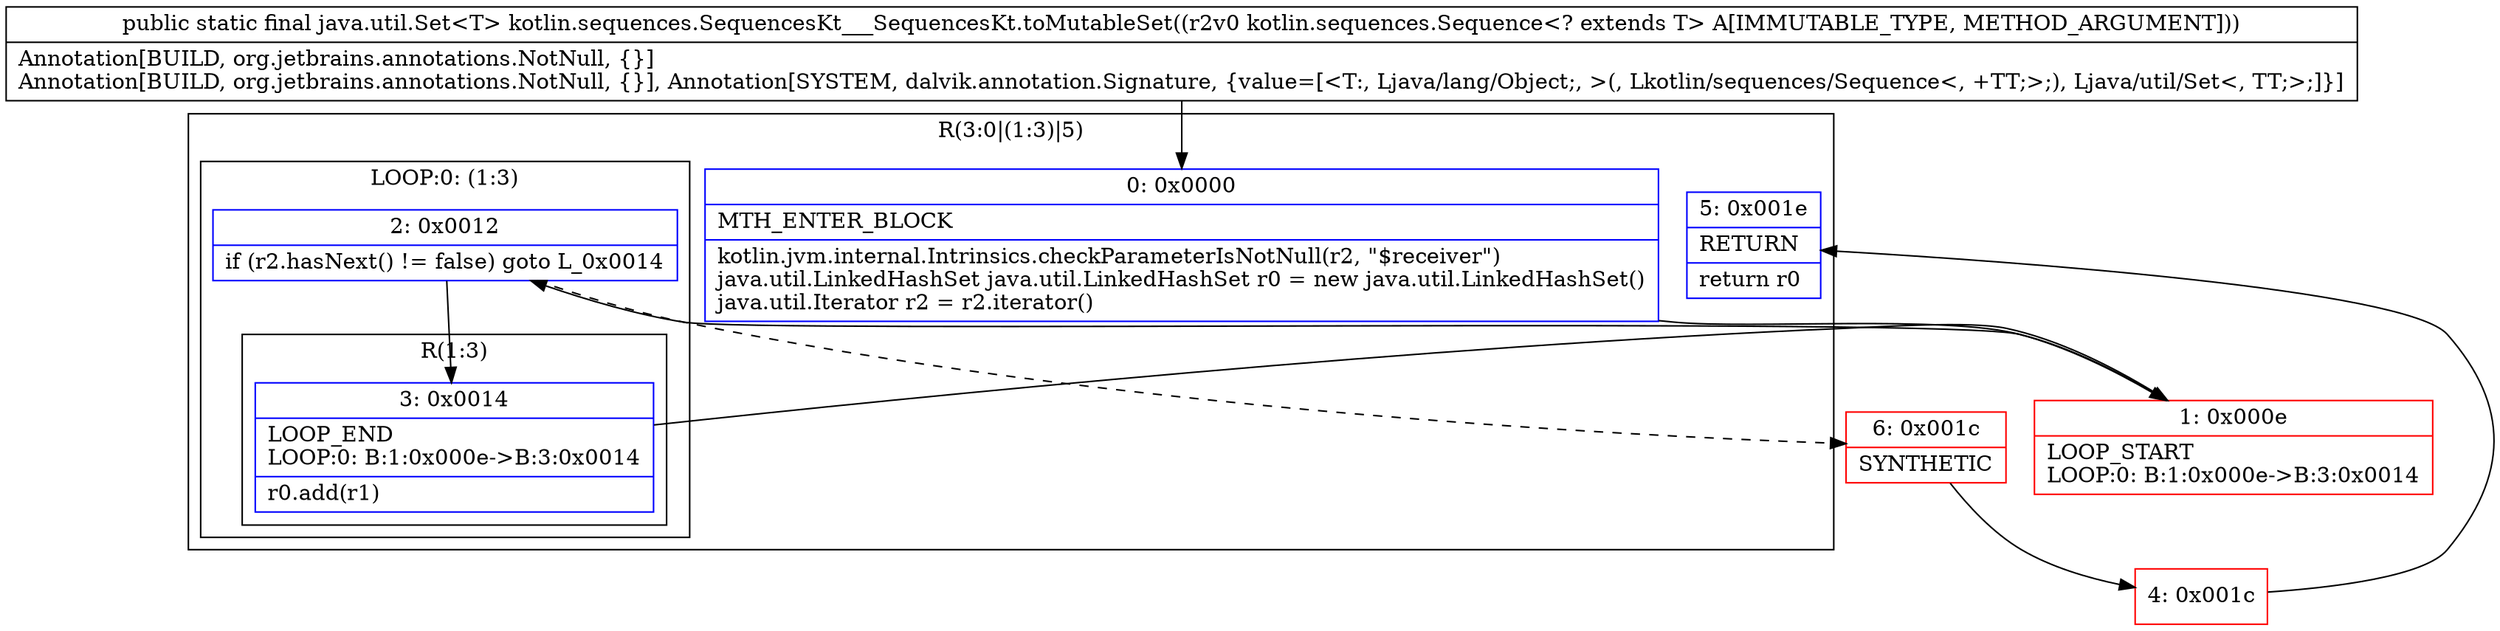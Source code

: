 digraph "CFG forkotlin.sequences.SequencesKt___SequencesKt.toMutableSet(Lkotlin\/sequences\/Sequence;)Ljava\/util\/Set;" {
subgraph cluster_Region_398444663 {
label = "R(3:0|(1:3)|5)";
node [shape=record,color=blue];
Node_0 [shape=record,label="{0\:\ 0x0000|MTH_ENTER_BLOCK\l|kotlin.jvm.internal.Intrinsics.checkParameterIsNotNull(r2, \"$receiver\")\ljava.util.LinkedHashSet java.util.LinkedHashSet r0 = new java.util.LinkedHashSet()\ljava.util.Iterator r2 = r2.iterator()\l}"];
subgraph cluster_LoopRegion_138343297 {
label = "LOOP:0: (1:3)";
node [shape=record,color=blue];
Node_2 [shape=record,label="{2\:\ 0x0012|if (r2.hasNext() != false) goto L_0x0014\l}"];
subgraph cluster_Region_810248795 {
label = "R(1:3)";
node [shape=record,color=blue];
Node_3 [shape=record,label="{3\:\ 0x0014|LOOP_END\lLOOP:0: B:1:0x000e\-\>B:3:0x0014\l|r0.add(r1)\l}"];
}
}
Node_5 [shape=record,label="{5\:\ 0x001e|RETURN\l|return r0\l}"];
}
Node_1 [shape=record,color=red,label="{1\:\ 0x000e|LOOP_START\lLOOP:0: B:1:0x000e\-\>B:3:0x0014\l}"];
Node_4 [shape=record,color=red,label="{4\:\ 0x001c}"];
Node_6 [shape=record,color=red,label="{6\:\ 0x001c|SYNTHETIC\l}"];
MethodNode[shape=record,label="{public static final java.util.Set\<T\> kotlin.sequences.SequencesKt___SequencesKt.toMutableSet((r2v0 kotlin.sequences.Sequence\<? extends T\> A[IMMUTABLE_TYPE, METHOD_ARGUMENT]))  | Annotation[BUILD, org.jetbrains.annotations.NotNull, \{\}]\lAnnotation[BUILD, org.jetbrains.annotations.NotNull, \{\}], Annotation[SYSTEM, dalvik.annotation.Signature, \{value=[\<T:, Ljava\/lang\/Object;, \>(, Lkotlin\/sequences\/Sequence\<, +TT;\>;), Ljava\/util\/Set\<, TT;\>;]\}]\l}"];
MethodNode -> Node_0;
Node_0 -> Node_1;
Node_2 -> Node_3;
Node_2 -> Node_6[style=dashed];
Node_3 -> Node_1;
Node_1 -> Node_2;
Node_4 -> Node_5;
Node_6 -> Node_4;
}

